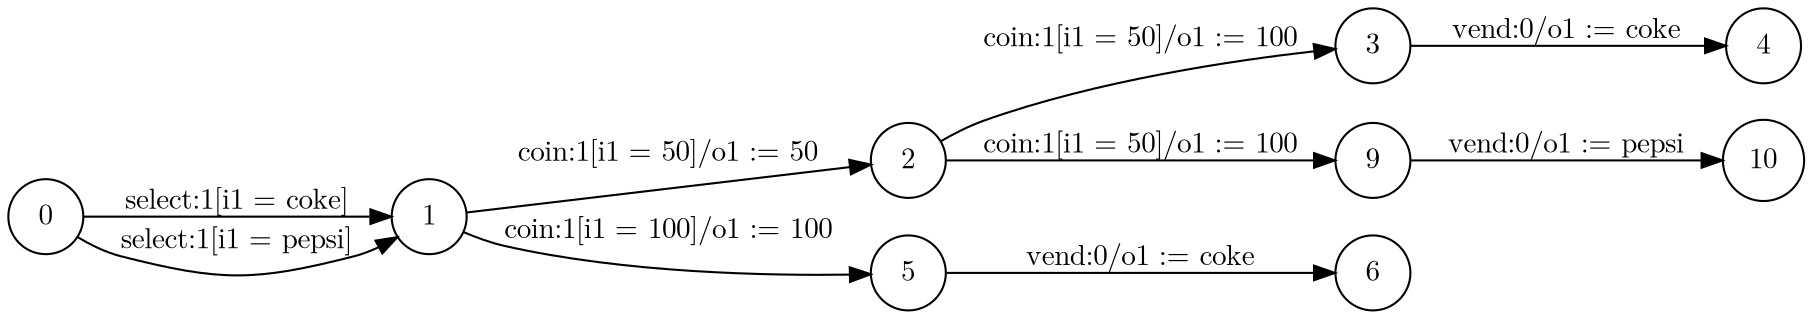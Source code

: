digraph EFSM{
graph [rankdir="LR", fontname="Latin Modern Math"];
node [color="black", fillcolor="white", shape="circle", style="filled", fontname="Latin Modern Math"];
edge [fontname="Latin Modern Math"];
0->1[label=<select:1&#91;i1 = coke&#93;>]
0->1[label=<select:1&#91;i1 = pepsi&#93;>]
1->2[label=<coin:1&#91;i1 = 50&#93;/o1 := 50>]
1->5[label=<coin:1&#91;i1 = 100&#93;/o1 := 100>]
2->3[label=<coin:1&#91;i1 = 50&#93;/o1 := 100>]
2->9[label=<coin:1&#91;i1 = 50&#93;/o1 := 100>]
3->4[label=<vend:0/o1 := coke>]
5->6[label=<vend:0/o1 := coke>]
9->10[label=<vend:0/o1 := pepsi>]
}
